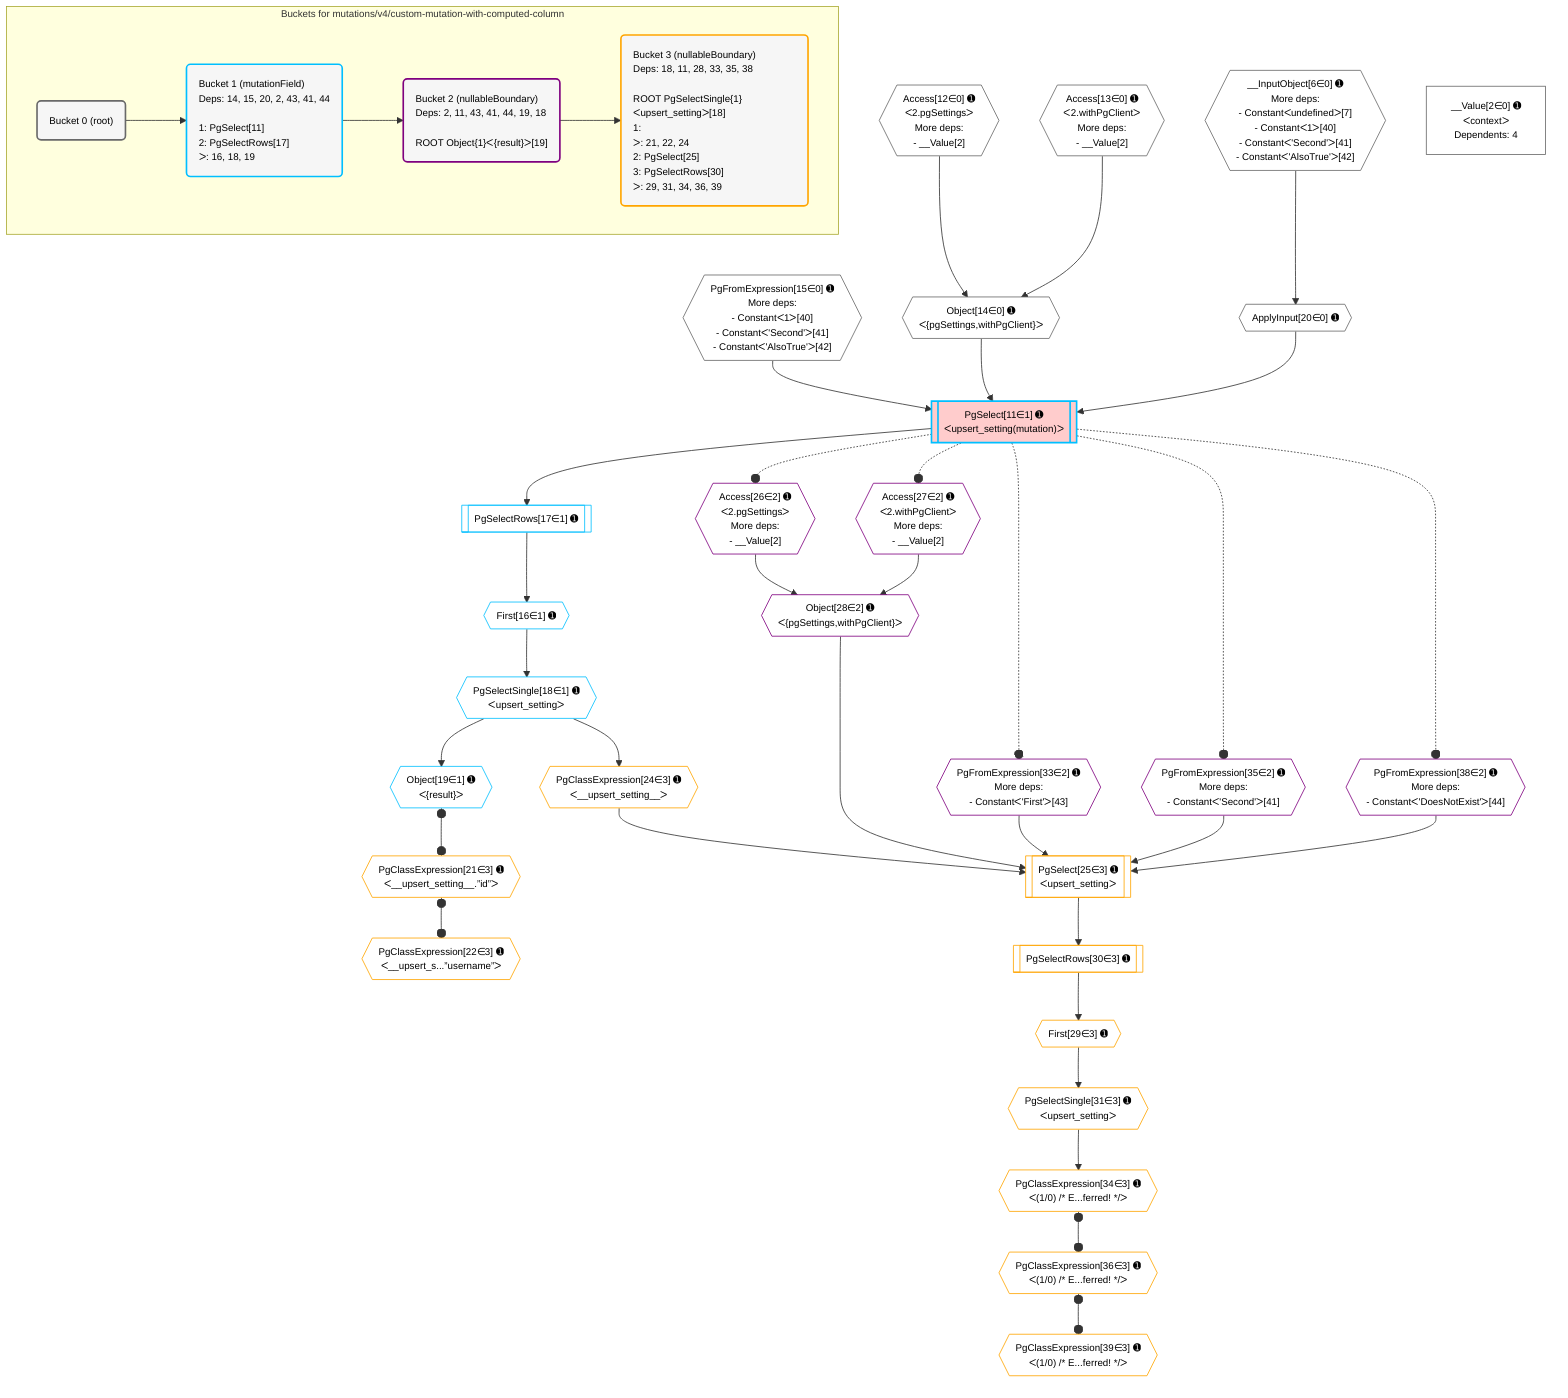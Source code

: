 %%{init: {'themeVariables': { 'fontSize': '12px'}}}%%
graph TD
    classDef path fill:#eee,stroke:#000,color:#000
    classDef plan fill:#fff,stroke-width:1px,color:#000
    classDef itemplan fill:#fff,stroke-width:2px,color:#000
    classDef unbatchedplan fill:#dff,stroke-width:1px,color:#000
    classDef sideeffectplan fill:#fcc,stroke-width:2px,color:#000
    classDef bucket fill:#f6f6f6,color:#000,stroke-width:2px,text-align:left

    subgraph "Buckets for mutations/v4/custom-mutation-with-computed-column"
    Bucket0("Bucket 0 (root)"):::bucket
    Bucket1("Bucket 1 (mutationField)<br />Deps: 14, 15, 20, 2, 43, 41, 44<br /><br />1: PgSelect[11]<br />2: PgSelectRows[17]<br />ᐳ: 16, 18, 19"):::bucket
    Bucket2("Bucket 2 (nullableBoundary)<br />Deps: 2, 11, 43, 41, 44, 19, 18<br /><br />ROOT Object{1}ᐸ{result}ᐳ[19]"):::bucket
    Bucket3("Bucket 3 (nullableBoundary)<br />Deps: 18, 11, 28, 33, 35, 38<br /><br />ROOT PgSelectSingle{1}ᐸupsert_settingᐳ[18]<br />1: <br />ᐳ: 21, 22, 24<br />2: PgSelect[25]<br />3: PgSelectRows[30]<br />ᐳ: 29, 31, 34, 36, 39"):::bucket
    end
    Bucket0 --> Bucket1
    Bucket1 --> Bucket2
    Bucket2 --> Bucket3

    %% plan dependencies
    __InputObject6{{"__InputObject[6∈0] ➊<br />More deps:<br />- Constantᐸundefinedᐳ[7]<br />- Constantᐸ1ᐳ[40]<br />- Constantᐸ'Second'ᐳ[41]<br />- Constantᐸ'AlsoTrue'ᐳ[42]"}}:::plan
    PgFromExpression15{{"PgFromExpression[15∈0] ➊<br />More deps:<br />- Constantᐸ1ᐳ[40]<br />- Constantᐸ'Second'ᐳ[41]<br />- Constantᐸ'AlsoTrue'ᐳ[42]"}}:::plan
    Object14{{"Object[14∈0] ➊<br />ᐸ{pgSettings,withPgClient}ᐳ"}}:::plan
    Access12{{"Access[12∈0] ➊<br />ᐸ2.pgSettingsᐳ<br />More deps:<br />- __Value[2]"}}:::plan
    Access13{{"Access[13∈0] ➊<br />ᐸ2.withPgClientᐳ<br />More deps:<br />- __Value[2]"}}:::plan
    Access12 & Access13 --> Object14
    ApplyInput20{{"ApplyInput[20∈0] ➊"}}:::plan
    __InputObject6 --> ApplyInput20
    __Value2["__Value[2∈0] ➊<br />ᐸcontextᐳ<br />Dependents: 4"]:::plan
    PgSelect11[["PgSelect[11∈1] ➊<br />ᐸupsert_setting(mutation)ᐳ"]]:::sideeffectplan
    Object14 & PgFromExpression15 & ApplyInput20 --> PgSelect11
    First16{{"First[16∈1] ➊"}}:::plan
    PgSelectRows17[["PgSelectRows[17∈1] ➊"]]:::plan
    PgSelectRows17 --> First16
    PgSelect11 --> PgSelectRows17
    PgSelectSingle18{{"PgSelectSingle[18∈1] ➊<br />ᐸupsert_settingᐳ"}}:::plan
    First16 --> PgSelectSingle18
    Object19{{"Object[19∈1] ➊<br />ᐸ{result}ᐳ"}}:::plan
    PgSelectSingle18 --> Object19
    Object28{{"Object[28∈2] ➊<br />ᐸ{pgSettings,withPgClient}ᐳ"}}:::plan
    Access26{{"Access[26∈2] ➊<br />ᐸ2.pgSettingsᐳ<br />More deps:<br />- __Value[2]"}}:::plan
    Access27{{"Access[27∈2] ➊<br />ᐸ2.withPgClientᐳ<br />More deps:<br />- __Value[2]"}}:::plan
    Access26 & Access27 --> Object28
    PgFromExpression33{{"PgFromExpression[33∈2] ➊<br />More deps:<br />- Constantᐸ'First'ᐳ[43]"}}:::plan
    PgFromExpression35{{"PgFromExpression[35∈2] ➊<br />More deps:<br />- Constantᐸ'Second'ᐳ[41]"}}:::plan
    PgFromExpression38{{"PgFromExpression[38∈2] ➊<br />More deps:<br />- Constantᐸ'DoesNotExist'ᐳ[44]"}}:::plan
    PgSelect25[["PgSelect[25∈3] ➊<br />ᐸupsert_settingᐳ"]]:::plan
    PgClassExpression24{{"PgClassExpression[24∈3] ➊<br />ᐸ__upsert_setting__ᐳ"}}:::plan
    Object28 & PgClassExpression24 & PgFromExpression33 & PgFromExpression35 & PgFromExpression38 --> PgSelect25
    PgClassExpression21{{"PgClassExpression[21∈3] ➊<br />ᐸ__upsert_setting__.”id”ᐳ"}}:::plan
    Object19 o--o PgClassExpression21
    PgClassExpression22{{"PgClassExpression[22∈3] ➊<br />ᐸ__upsert_s...”username”ᐳ"}}:::plan
    PgClassExpression21 o--o PgClassExpression22
    PgSelectSingle18 --> PgClassExpression24
    First29{{"First[29∈3] ➊"}}:::plan
    PgSelectRows30[["PgSelectRows[30∈3] ➊"]]:::plan
    PgSelectRows30 --> First29
    PgSelect25 --> PgSelectRows30
    PgSelectSingle31{{"PgSelectSingle[31∈3] ➊<br />ᐸupsert_settingᐳ"}}:::plan
    First29 --> PgSelectSingle31
    PgClassExpression34{{"PgClassExpression[34∈3] ➊<br />ᐸ(1/0) /* E...ferred! */ᐳ"}}:::plan
    PgSelectSingle31 --> PgClassExpression34
    PgClassExpression36{{"PgClassExpression[36∈3] ➊<br />ᐸ(1/0) /* E...ferred! */ᐳ"}}:::plan
    PgClassExpression34 o--o PgClassExpression36
    PgClassExpression39{{"PgClassExpression[39∈3] ➊<br />ᐸ(1/0) /* E...ferred! */ᐳ"}}:::plan
    PgClassExpression36 o--o PgClassExpression39

    %% define steps
    classDef bucket0 stroke:#696969
    class Bucket0,__Value2,__InputObject6,Access12,Access13,Object14,PgFromExpression15,ApplyInput20 bucket0
    classDef bucket1 stroke:#00bfff
    class Bucket1,PgSelect11,First16,PgSelectRows17,PgSelectSingle18,Object19 bucket1
    classDef bucket2 stroke:#7f007f
    class Bucket2,Access26,Access27,Object28,PgFromExpression33,PgFromExpression35,PgFromExpression38 bucket2
    classDef bucket3 stroke:#ffa500
    class Bucket3,PgClassExpression21,PgClassExpression22,PgClassExpression24,PgSelect25,First29,PgSelectRows30,PgSelectSingle31,PgClassExpression34,PgClassExpression36,PgClassExpression39 bucket3

    %% implicit side effects
    PgSelect11 -.-o Access26
    PgSelect11 -.-o Access27
    PgSelect11 -.-o PgFromExpression33
    PgSelect11 -.-o PgFromExpression35
    PgSelect11 -.-o PgFromExpression38
